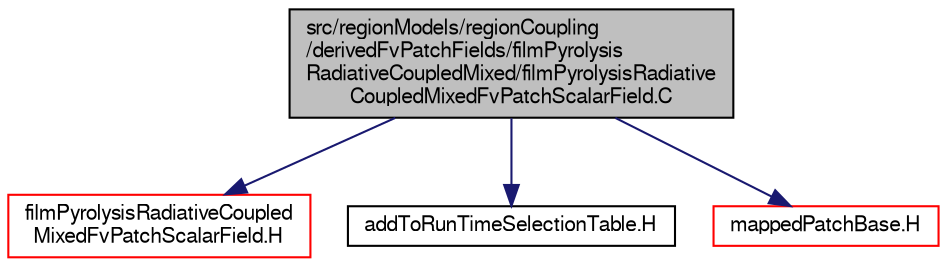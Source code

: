 digraph "src/regionModels/regionCoupling/derivedFvPatchFields/filmPyrolysisRadiativeCoupledMixed/filmPyrolysisRadiativeCoupledMixedFvPatchScalarField.C"
{
  bgcolor="transparent";
  edge [fontname="FreeSans",fontsize="10",labelfontname="FreeSans",labelfontsize="10"];
  node [fontname="FreeSans",fontsize="10",shape=record];
  Node1 [label="src/regionModels/regionCoupling\l/derivedFvPatchFields/filmPyrolysis\lRadiativeCoupledMixed/filmPyrolysisRadiative\lCoupledMixedFvPatchScalarField.C",height=0.2,width=0.4,color="black", fillcolor="grey75", style="filled" fontcolor="black"];
  Node1 -> Node2 [color="midnightblue",fontsize="10",style="solid",fontname="FreeSans"];
  Node2 [label="filmPyrolysisRadiativeCoupled\lMixedFvPatchScalarField.H",height=0.2,width=0.4,color="red",URL="$a08999.html"];
  Node1 -> Node3 [color="midnightblue",fontsize="10",style="solid",fontname="FreeSans"];
  Node3 [label="addToRunTimeSelectionTable.H",height=0.2,width=0.4,color="black",URL="$a07378.html",tooltip="Macros for easy insertion into run-time selection tables. "];
  Node1 -> Node4 [color="midnightblue",fontsize="10",style="solid",fontname="FreeSans"];
  Node4 [label="mappedPatchBase.H",height=0.2,width=0.4,color="red",URL="$a06821.html"];
}
